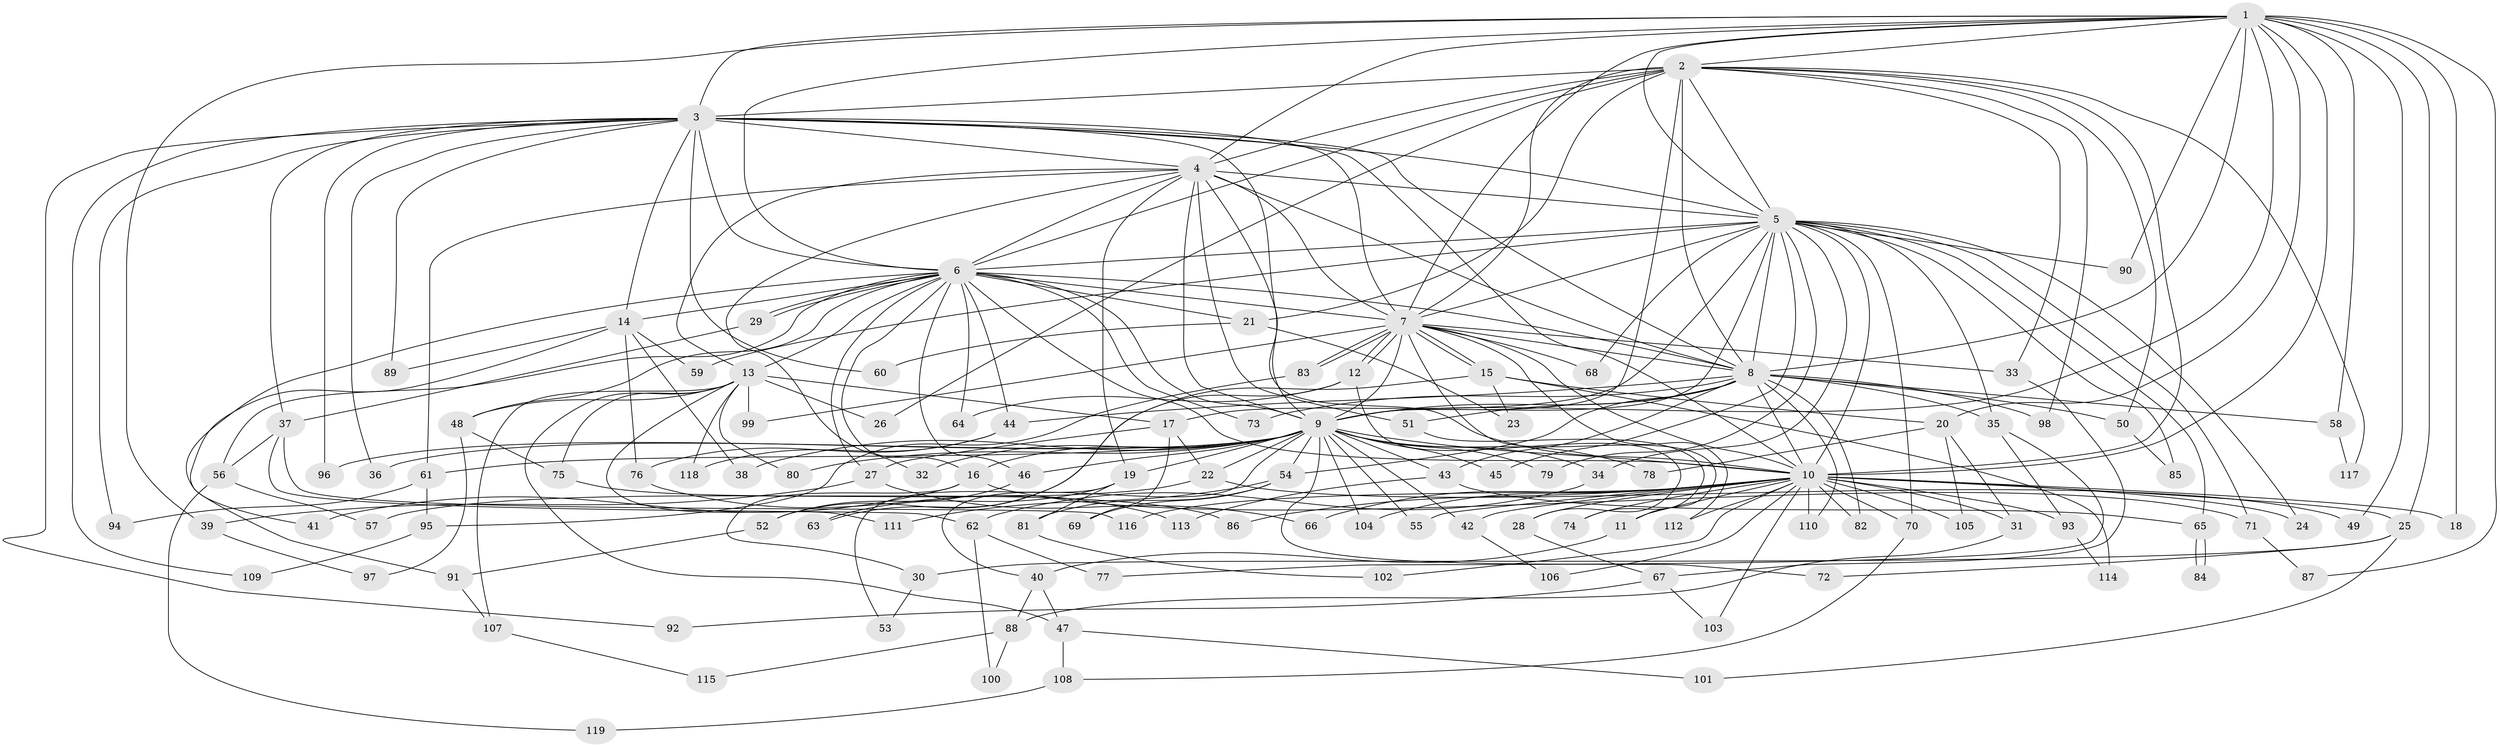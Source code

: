 // Generated by graph-tools (version 1.1) at 2025/45/03/09/25 04:45:19]
// undirected, 119 vertices, 263 edges
graph export_dot {
graph [start="1"]
  node [color=gray90,style=filled];
  1;
  2;
  3;
  4;
  5;
  6;
  7;
  8;
  9;
  10;
  11;
  12;
  13;
  14;
  15;
  16;
  17;
  18;
  19;
  20;
  21;
  22;
  23;
  24;
  25;
  26;
  27;
  28;
  29;
  30;
  31;
  32;
  33;
  34;
  35;
  36;
  37;
  38;
  39;
  40;
  41;
  42;
  43;
  44;
  45;
  46;
  47;
  48;
  49;
  50;
  51;
  52;
  53;
  54;
  55;
  56;
  57;
  58;
  59;
  60;
  61;
  62;
  63;
  64;
  65;
  66;
  67;
  68;
  69;
  70;
  71;
  72;
  73;
  74;
  75;
  76;
  77;
  78;
  79;
  80;
  81;
  82;
  83;
  84;
  85;
  86;
  87;
  88;
  89;
  90;
  91;
  92;
  93;
  94;
  95;
  96;
  97;
  98;
  99;
  100;
  101;
  102;
  103;
  104;
  105;
  106;
  107;
  108;
  109;
  110;
  111;
  112;
  113;
  114;
  115;
  116;
  117;
  118;
  119;
  1 -- 2;
  1 -- 3;
  1 -- 4;
  1 -- 5;
  1 -- 6;
  1 -- 7;
  1 -- 8;
  1 -- 9;
  1 -- 10;
  1 -- 18;
  1 -- 20;
  1 -- 25;
  1 -- 39;
  1 -- 49;
  1 -- 58;
  1 -- 87;
  1 -- 90;
  2 -- 3;
  2 -- 4;
  2 -- 5;
  2 -- 6;
  2 -- 7;
  2 -- 8;
  2 -- 9;
  2 -- 10;
  2 -- 21;
  2 -- 26;
  2 -- 33;
  2 -- 50;
  2 -- 98;
  2 -- 117;
  3 -- 4;
  3 -- 5;
  3 -- 6;
  3 -- 7;
  3 -- 8;
  3 -- 9;
  3 -- 10;
  3 -- 14;
  3 -- 36;
  3 -- 37;
  3 -- 60;
  3 -- 89;
  3 -- 92;
  3 -- 94;
  3 -- 96;
  3 -- 109;
  4 -- 5;
  4 -- 6;
  4 -- 7;
  4 -- 8;
  4 -- 9;
  4 -- 10;
  4 -- 13;
  4 -- 19;
  4 -- 32;
  4 -- 51;
  4 -- 61;
  5 -- 6;
  5 -- 7;
  5 -- 8;
  5 -- 9;
  5 -- 10;
  5 -- 17;
  5 -- 24;
  5 -- 34;
  5 -- 35;
  5 -- 45;
  5 -- 59;
  5 -- 65;
  5 -- 68;
  5 -- 70;
  5 -- 71;
  5 -- 79;
  5 -- 85;
  5 -- 90;
  6 -- 7;
  6 -- 8;
  6 -- 9;
  6 -- 10;
  6 -- 13;
  6 -- 14;
  6 -- 16;
  6 -- 21;
  6 -- 27;
  6 -- 29;
  6 -- 29;
  6 -- 41;
  6 -- 44;
  6 -- 46;
  6 -- 48;
  6 -- 56;
  6 -- 64;
  6 -- 73;
  7 -- 8;
  7 -- 9;
  7 -- 10;
  7 -- 11;
  7 -- 12;
  7 -- 12;
  7 -- 15;
  7 -- 15;
  7 -- 33;
  7 -- 68;
  7 -- 83;
  7 -- 83;
  7 -- 99;
  7 -- 112;
  8 -- 9;
  8 -- 10;
  8 -- 35;
  8 -- 43;
  8 -- 44;
  8 -- 50;
  8 -- 51;
  8 -- 54;
  8 -- 58;
  8 -- 73;
  8 -- 82;
  8 -- 98;
  8 -- 110;
  9 -- 10;
  9 -- 16;
  9 -- 19;
  9 -- 22;
  9 -- 32;
  9 -- 34;
  9 -- 36;
  9 -- 38;
  9 -- 40;
  9 -- 42;
  9 -- 43;
  9 -- 45;
  9 -- 46;
  9 -- 54;
  9 -- 55;
  9 -- 61;
  9 -- 72;
  9 -- 78;
  9 -- 79;
  9 -- 80;
  9 -- 96;
  9 -- 104;
  10 -- 11;
  10 -- 18;
  10 -- 24;
  10 -- 25;
  10 -- 28;
  10 -- 31;
  10 -- 42;
  10 -- 55;
  10 -- 66;
  10 -- 70;
  10 -- 74;
  10 -- 82;
  10 -- 86;
  10 -- 93;
  10 -- 102;
  10 -- 103;
  10 -- 104;
  10 -- 105;
  10 -- 106;
  10 -- 110;
  10 -- 112;
  10 -- 116;
  11 -- 40;
  12 -- 28;
  12 -- 63;
  12 -- 64;
  13 -- 17;
  13 -- 26;
  13 -- 47;
  13 -- 48;
  13 -- 75;
  13 -- 80;
  13 -- 99;
  13 -- 107;
  13 -- 111;
  13 -- 118;
  14 -- 38;
  14 -- 59;
  14 -- 76;
  14 -- 89;
  14 -- 91;
  15 -- 20;
  15 -- 23;
  15 -- 52;
  15 -- 114;
  16 -- 30;
  16 -- 41;
  16 -- 71;
  17 -- 22;
  17 -- 27;
  17 -- 69;
  19 -- 53;
  19 -- 63;
  19 -- 81;
  20 -- 31;
  20 -- 78;
  20 -- 105;
  21 -- 23;
  21 -- 60;
  22 -- 49;
  22 -- 57;
  25 -- 30;
  25 -- 72;
  25 -- 101;
  27 -- 39;
  27 -- 66;
  28 -- 67;
  29 -- 37;
  30 -- 53;
  31 -- 88;
  33 -- 67;
  34 -- 62;
  35 -- 77;
  35 -- 93;
  37 -- 56;
  37 -- 62;
  37 -- 116;
  39 -- 97;
  40 -- 47;
  40 -- 88;
  42 -- 106;
  43 -- 65;
  43 -- 113;
  44 -- 76;
  44 -- 118;
  46 -- 52;
  47 -- 101;
  47 -- 108;
  48 -- 75;
  48 -- 97;
  50 -- 85;
  51 -- 74;
  52 -- 91;
  54 -- 69;
  54 -- 81;
  54 -- 111;
  56 -- 57;
  56 -- 119;
  58 -- 117;
  61 -- 94;
  61 -- 95;
  62 -- 77;
  62 -- 100;
  65 -- 84;
  65 -- 84;
  67 -- 92;
  67 -- 103;
  70 -- 108;
  71 -- 87;
  75 -- 86;
  76 -- 113;
  81 -- 102;
  83 -- 95;
  88 -- 100;
  88 -- 115;
  91 -- 107;
  93 -- 114;
  95 -- 109;
  107 -- 115;
  108 -- 119;
}
